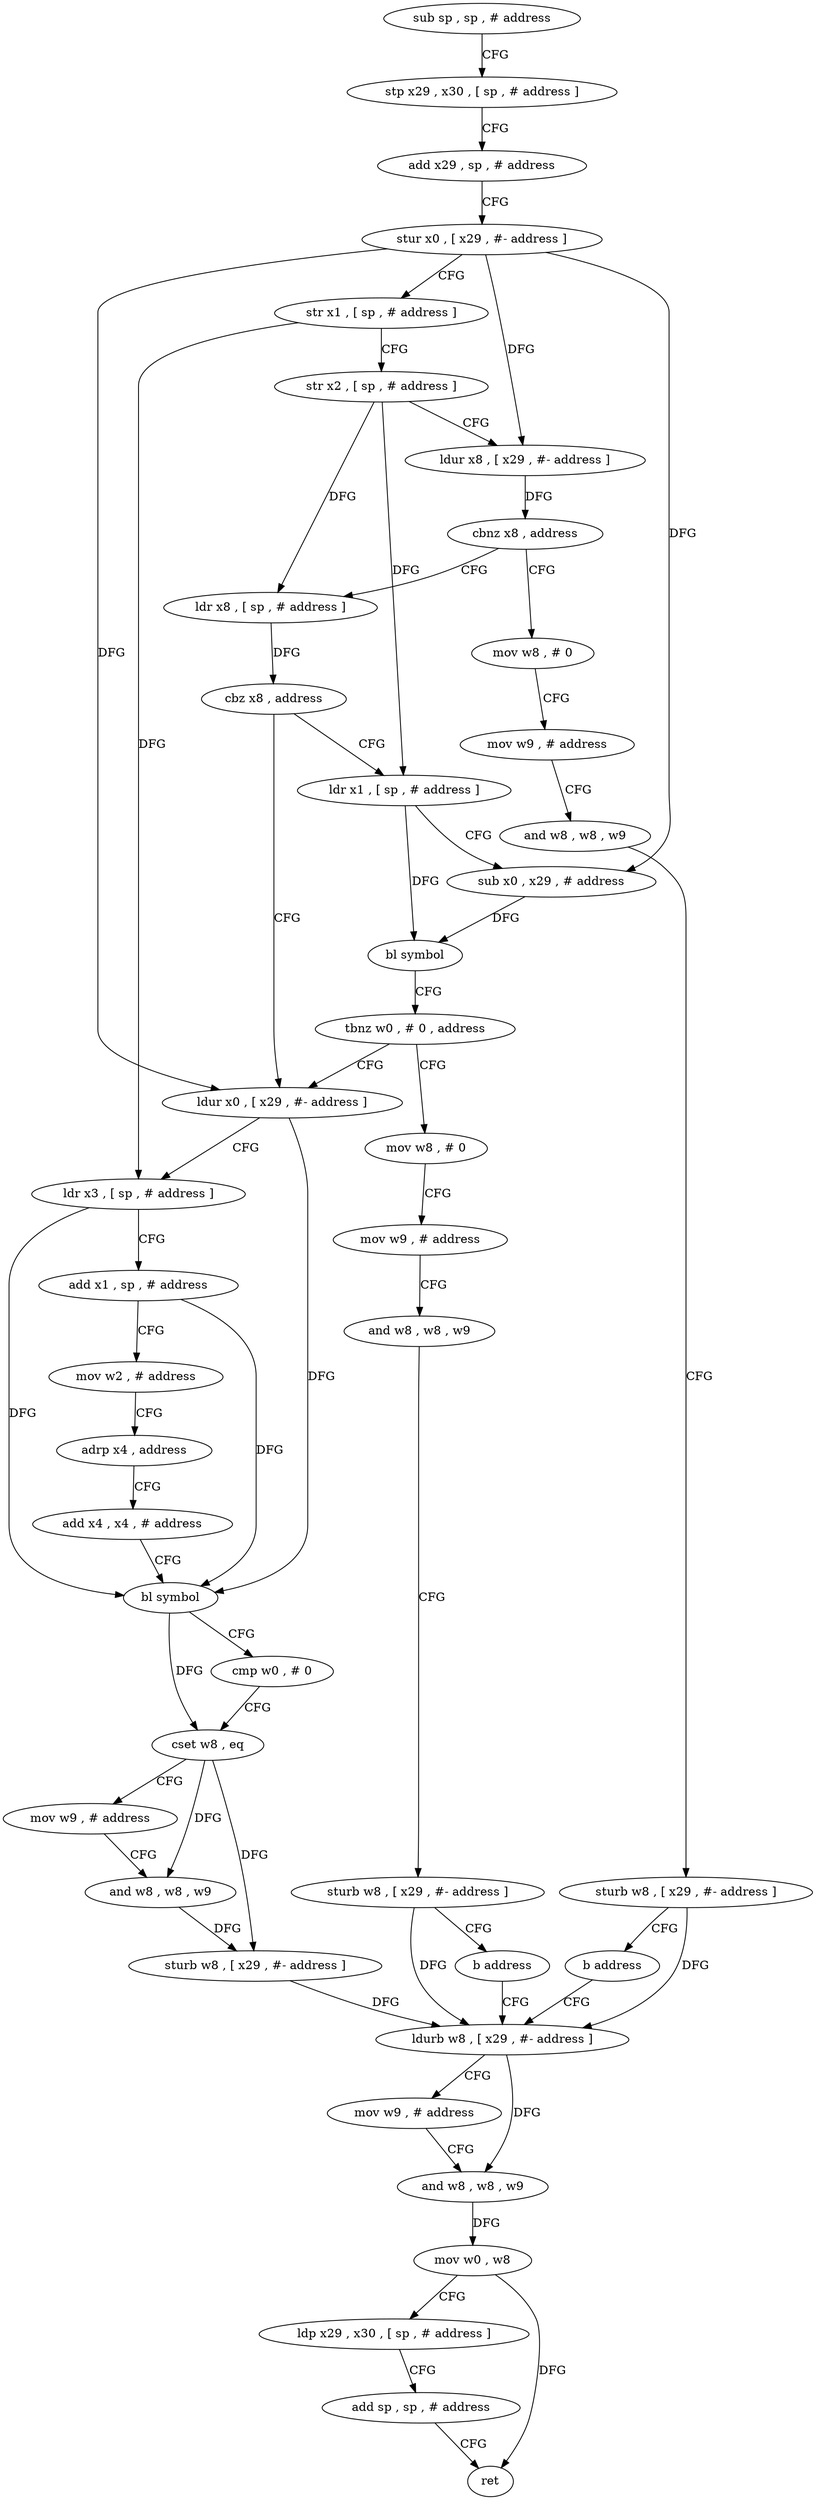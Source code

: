 digraph "func" {
"4289752" [label = "sub sp , sp , # address" ]
"4289756" [label = "stp x29 , x30 , [ sp , # address ]" ]
"4289760" [label = "add x29 , sp , # address" ]
"4289764" [label = "stur x0 , [ x29 , #- address ]" ]
"4289768" [label = "str x1 , [ sp , # address ]" ]
"4289772" [label = "str x2 , [ sp , # address ]" ]
"4289776" [label = "ldur x8 , [ x29 , #- address ]" ]
"4289780" [label = "cbnz x8 , address" ]
"4289804" [label = "ldr x8 , [ sp , # address ]" ]
"4289784" [label = "mov w8 , # 0" ]
"4289808" [label = "cbz x8 , address" ]
"4289848" [label = "ldur x0 , [ x29 , #- address ]" ]
"4289812" [label = "ldr x1 , [ sp , # address ]" ]
"4289788" [label = "mov w9 , # address" ]
"4289792" [label = "and w8 , w8 , w9" ]
"4289796" [label = "sturb w8 , [ x29 , #- address ]" ]
"4289800" [label = "b address" ]
"4289896" [label = "ldurb w8 , [ x29 , #- address ]" ]
"4289852" [label = "ldr x3 , [ sp , # address ]" ]
"4289856" [label = "add x1 , sp , # address" ]
"4289860" [label = "mov w2 , # address" ]
"4289864" [label = "adrp x4 , address" ]
"4289868" [label = "add x4 , x4 , # address" ]
"4289872" [label = "bl symbol" ]
"4289876" [label = "cmp w0 , # 0" ]
"4289880" [label = "cset w8 , eq" ]
"4289884" [label = "mov w9 , # address" ]
"4289888" [label = "and w8 , w8 , w9" ]
"4289892" [label = "sturb w8 , [ x29 , #- address ]" ]
"4289816" [label = "sub x0 , x29 , # address" ]
"4289820" [label = "bl symbol" ]
"4289824" [label = "tbnz w0 , # 0 , address" ]
"4289828" [label = "mov w8 , # 0" ]
"4289900" [label = "mov w9 , # address" ]
"4289904" [label = "and w8 , w8 , w9" ]
"4289908" [label = "mov w0 , w8" ]
"4289912" [label = "ldp x29 , x30 , [ sp , # address ]" ]
"4289916" [label = "add sp , sp , # address" ]
"4289920" [label = "ret" ]
"4289832" [label = "mov w9 , # address" ]
"4289836" [label = "and w8 , w8 , w9" ]
"4289840" [label = "sturb w8 , [ x29 , #- address ]" ]
"4289844" [label = "b address" ]
"4289752" -> "4289756" [ label = "CFG" ]
"4289756" -> "4289760" [ label = "CFG" ]
"4289760" -> "4289764" [ label = "CFG" ]
"4289764" -> "4289768" [ label = "CFG" ]
"4289764" -> "4289776" [ label = "DFG" ]
"4289764" -> "4289848" [ label = "DFG" ]
"4289764" -> "4289816" [ label = "DFG" ]
"4289768" -> "4289772" [ label = "CFG" ]
"4289768" -> "4289852" [ label = "DFG" ]
"4289772" -> "4289776" [ label = "CFG" ]
"4289772" -> "4289804" [ label = "DFG" ]
"4289772" -> "4289812" [ label = "DFG" ]
"4289776" -> "4289780" [ label = "DFG" ]
"4289780" -> "4289804" [ label = "CFG" ]
"4289780" -> "4289784" [ label = "CFG" ]
"4289804" -> "4289808" [ label = "DFG" ]
"4289784" -> "4289788" [ label = "CFG" ]
"4289808" -> "4289848" [ label = "CFG" ]
"4289808" -> "4289812" [ label = "CFG" ]
"4289848" -> "4289852" [ label = "CFG" ]
"4289848" -> "4289872" [ label = "DFG" ]
"4289812" -> "4289816" [ label = "CFG" ]
"4289812" -> "4289820" [ label = "DFG" ]
"4289788" -> "4289792" [ label = "CFG" ]
"4289792" -> "4289796" [ label = "CFG" ]
"4289796" -> "4289800" [ label = "CFG" ]
"4289796" -> "4289896" [ label = "DFG" ]
"4289800" -> "4289896" [ label = "CFG" ]
"4289896" -> "4289900" [ label = "CFG" ]
"4289896" -> "4289904" [ label = "DFG" ]
"4289852" -> "4289856" [ label = "CFG" ]
"4289852" -> "4289872" [ label = "DFG" ]
"4289856" -> "4289860" [ label = "CFG" ]
"4289856" -> "4289872" [ label = "DFG" ]
"4289860" -> "4289864" [ label = "CFG" ]
"4289864" -> "4289868" [ label = "CFG" ]
"4289868" -> "4289872" [ label = "CFG" ]
"4289872" -> "4289876" [ label = "CFG" ]
"4289872" -> "4289880" [ label = "DFG" ]
"4289876" -> "4289880" [ label = "CFG" ]
"4289880" -> "4289884" [ label = "CFG" ]
"4289880" -> "4289888" [ label = "DFG" ]
"4289880" -> "4289892" [ label = "DFG" ]
"4289884" -> "4289888" [ label = "CFG" ]
"4289888" -> "4289892" [ label = "DFG" ]
"4289892" -> "4289896" [ label = "DFG" ]
"4289816" -> "4289820" [ label = "DFG" ]
"4289820" -> "4289824" [ label = "CFG" ]
"4289824" -> "4289848" [ label = "CFG" ]
"4289824" -> "4289828" [ label = "CFG" ]
"4289828" -> "4289832" [ label = "CFG" ]
"4289900" -> "4289904" [ label = "CFG" ]
"4289904" -> "4289908" [ label = "DFG" ]
"4289908" -> "4289912" [ label = "CFG" ]
"4289908" -> "4289920" [ label = "DFG" ]
"4289912" -> "4289916" [ label = "CFG" ]
"4289916" -> "4289920" [ label = "CFG" ]
"4289832" -> "4289836" [ label = "CFG" ]
"4289836" -> "4289840" [ label = "CFG" ]
"4289840" -> "4289844" [ label = "CFG" ]
"4289840" -> "4289896" [ label = "DFG" ]
"4289844" -> "4289896" [ label = "CFG" ]
}

